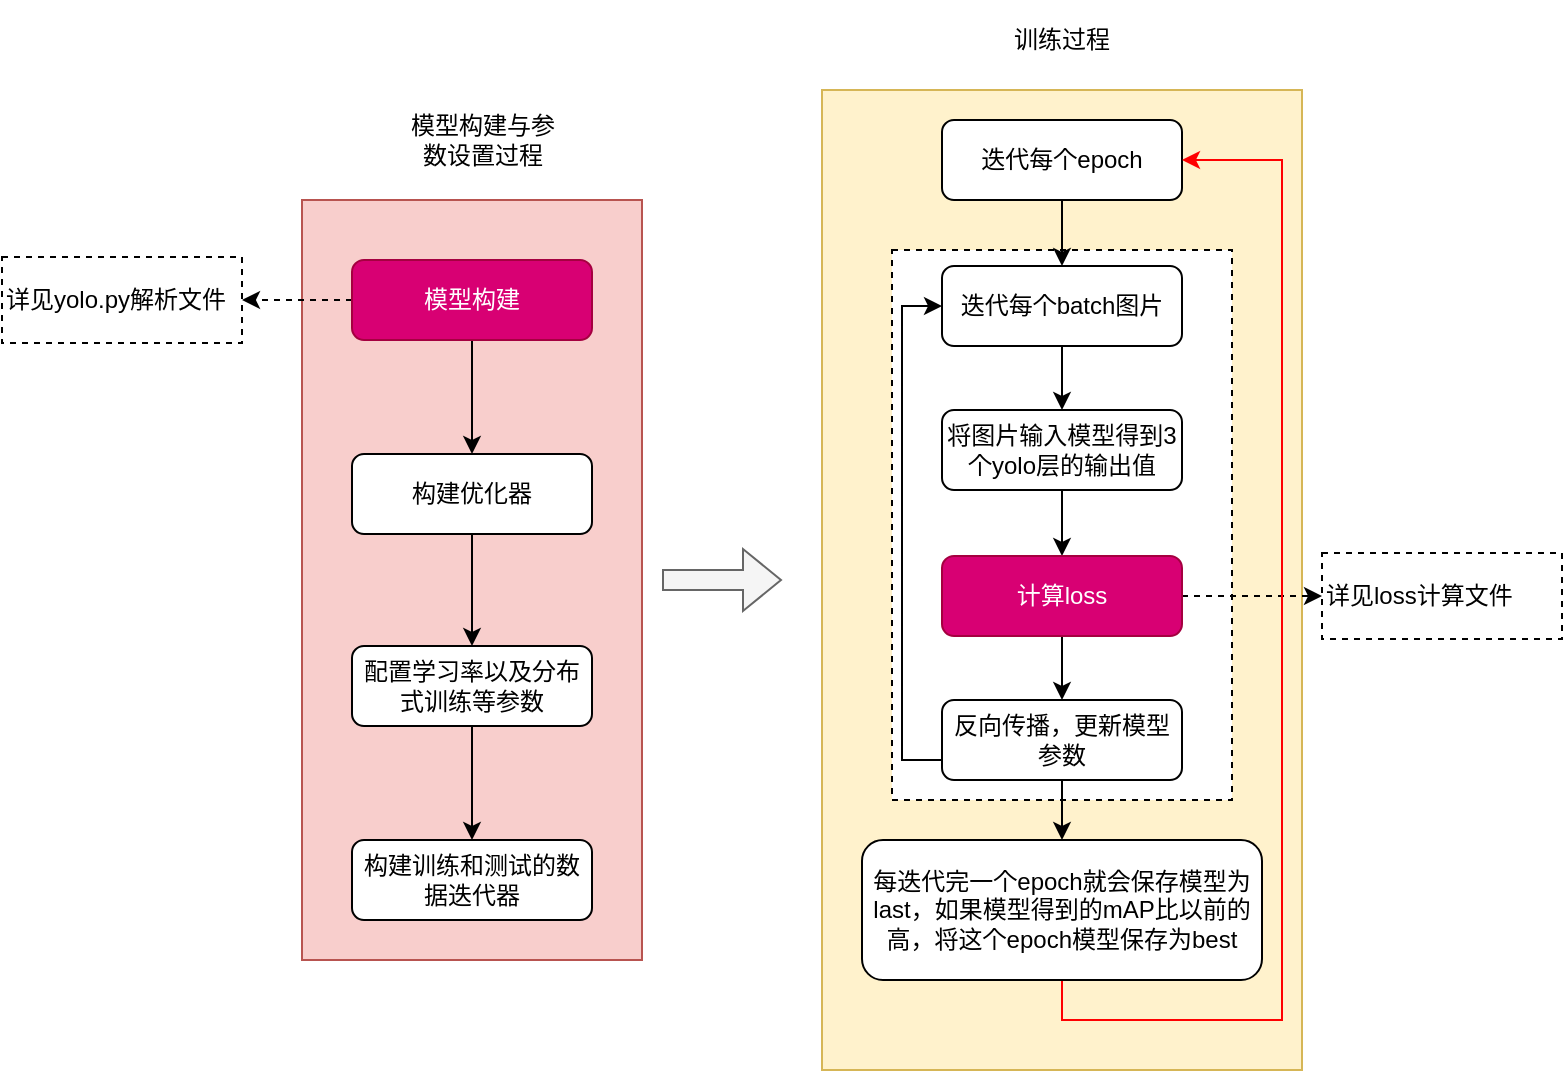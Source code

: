 <mxfile version="13.2.4" type="device"><diagram id="C5RBs43oDa-KdzZeNtuy" name="Page-1"><mxGraphModel dx="904" dy="614" grid="1" gridSize="10" guides="1" tooltips="1" connect="1" arrows="1" fold="1" page="1" pageScale="1" pageWidth="827" pageHeight="1169" math="0" shadow="0"><root><mxCell id="WIyWlLk6GJQsqaUBKTNV-0"/><mxCell id="WIyWlLk6GJQsqaUBKTNV-1" parent="WIyWlLk6GJQsqaUBKTNV-0"/><mxCell id="h1DUhNUkq4w_3SkgLHf6-28" value="" style="rounded=0;whiteSpace=wrap;html=1;align=left;fillColor=#fff2cc;strokeColor=#d6b656;" vertex="1" parent="WIyWlLk6GJQsqaUBKTNV-1"><mxGeometry x="430" y="305" width="240" height="490" as="geometry"/></mxCell><mxCell id="h1DUhNUkq4w_3SkgLHf6-32" style="edgeStyle=orthogonalEdgeStyle;shape=flexArrow;rounded=0;orthogonalLoop=1;jettySize=auto;html=1;strokeColor=#666666;fillColor=#f5f5f5;" edge="1" parent="WIyWlLk6GJQsqaUBKTNV-1"><mxGeometry relative="1" as="geometry"><mxPoint x="350" y="550" as="sourcePoint"/><mxPoint x="410" y="550" as="targetPoint"/></mxGeometry></mxCell><mxCell id="h1DUhNUkq4w_3SkgLHf6-27" value="" style="rounded=0;whiteSpace=wrap;html=1;align=left;fillColor=#f8cecc;strokeColor=#b85450;" vertex="1" parent="WIyWlLk6GJQsqaUBKTNV-1"><mxGeometry x="170" y="360" width="170" height="380" as="geometry"/></mxCell><mxCell id="jSeMI4lZ-OD--MafKHTZ-9" value="" style="rounded=0;whiteSpace=wrap;html=1;dashed=1;align=left;" parent="WIyWlLk6GJQsqaUBKTNV-1" vertex="1"><mxGeometry x="465" y="385" width="170" height="275" as="geometry"/></mxCell><mxCell id="h1DUhNUkq4w_3SkgLHf6-3" value="" style="edgeStyle=orthogonalEdgeStyle;rounded=0;orthogonalLoop=1;jettySize=auto;html=1;" edge="1" parent="WIyWlLk6GJQsqaUBKTNV-1" source="WIyWlLk6GJQsqaUBKTNV-3" target="jSeMI4lZ-OD--MafKHTZ-0"><mxGeometry relative="1" as="geometry"/></mxCell><mxCell id="h1DUhNUkq4w_3SkgLHf6-37" style="edgeStyle=orthogonalEdgeStyle;rounded=0;orthogonalLoop=1;jettySize=auto;html=1;exitX=0;exitY=0.5;exitDx=0;exitDy=0;entryX=1;entryY=0.5;entryDx=0;entryDy=0;strokeColor=#000000;dashed=1;" edge="1" parent="WIyWlLk6GJQsqaUBKTNV-1" source="WIyWlLk6GJQsqaUBKTNV-3" target="jSeMI4lZ-OD--MafKHTZ-1"><mxGeometry relative="1" as="geometry"/></mxCell><mxCell id="WIyWlLk6GJQsqaUBKTNV-3" value="模型构建" style="rounded=1;whiteSpace=wrap;html=1;fontSize=12;glass=0;strokeWidth=1;shadow=0;fillColor=#d80073;strokeColor=#A50040;fontColor=#ffffff;" parent="WIyWlLk6GJQsqaUBKTNV-1" vertex="1"><mxGeometry x="195" y="390" width="120" height="40" as="geometry"/></mxCell><mxCell id="WIyWlLk6GJQsqaUBKTNV-11" value="构建训练和测试的数据迭代器" style="rounded=1;whiteSpace=wrap;html=1;fontSize=12;glass=0;strokeWidth=1;shadow=0;" parent="WIyWlLk6GJQsqaUBKTNV-1" vertex="1"><mxGeometry x="195" y="680" width="120" height="40" as="geometry"/></mxCell><mxCell id="h1DUhNUkq4w_3SkgLHf6-4" value="" style="edgeStyle=orthogonalEdgeStyle;rounded=0;orthogonalLoop=1;jettySize=auto;html=1;" edge="1" parent="WIyWlLk6GJQsqaUBKTNV-1" source="jSeMI4lZ-OD--MafKHTZ-0" target="jSeMI4lZ-OD--MafKHTZ-4"><mxGeometry relative="1" as="geometry"/></mxCell><mxCell id="jSeMI4lZ-OD--MafKHTZ-0" value="构建优化器" style="rounded=1;whiteSpace=wrap;html=1;fontSize=12;glass=0;strokeWidth=1;shadow=0;" parent="WIyWlLk6GJQsqaUBKTNV-1" vertex="1"><mxGeometry x="195" y="487" width="120" height="40" as="geometry"/></mxCell><mxCell id="jSeMI4lZ-OD--MafKHTZ-1" value="详见yolo.py解析文件" style="rounded=0;whiteSpace=wrap;html=1;dashed=1;align=left;" parent="WIyWlLk6GJQsqaUBKTNV-1" vertex="1"><mxGeometry x="20" y="388.5" width="120" height="43" as="geometry"/></mxCell><mxCell id="h1DUhNUkq4w_3SkgLHf6-18" style="edgeStyle=orthogonalEdgeStyle;rounded=0;orthogonalLoop=1;jettySize=auto;html=1;exitX=0.5;exitY=1;exitDx=0;exitDy=0;entryX=0.5;entryY=0;entryDx=0;entryDy=0;" edge="1" parent="WIyWlLk6GJQsqaUBKTNV-1" source="jSeMI4lZ-OD--MafKHTZ-5" target="jSeMI4lZ-OD--MafKHTZ-6"><mxGeometry relative="1" as="geometry"/></mxCell><mxCell id="jSeMI4lZ-OD--MafKHTZ-5" value="迭代每个batch图片" style="rounded=1;whiteSpace=wrap;html=1;fontSize=12;glass=0;strokeWidth=1;shadow=0;" parent="WIyWlLk6GJQsqaUBKTNV-1" vertex="1"><mxGeometry x="490" y="393" width="120" height="40" as="geometry"/></mxCell><mxCell id="h1DUhNUkq4w_3SkgLHf6-19" style="edgeStyle=orthogonalEdgeStyle;rounded=0;orthogonalLoop=1;jettySize=auto;html=1;exitX=0.5;exitY=1;exitDx=0;exitDy=0;entryX=0.5;entryY=0;entryDx=0;entryDy=0;" edge="1" parent="WIyWlLk6GJQsqaUBKTNV-1" source="jSeMI4lZ-OD--MafKHTZ-6" target="jSeMI4lZ-OD--MafKHTZ-7"><mxGeometry relative="1" as="geometry"/></mxCell><mxCell id="jSeMI4lZ-OD--MafKHTZ-6" value="将图片输入模型得到3个yolo层的输出值" style="rounded=1;whiteSpace=wrap;html=1;fontSize=12;glass=0;strokeWidth=1;shadow=0;" parent="WIyWlLk6GJQsqaUBKTNV-1" vertex="1"><mxGeometry x="490" y="465" width="120" height="40" as="geometry"/></mxCell><mxCell id="h1DUhNUkq4w_3SkgLHf6-20" style="edgeStyle=orthogonalEdgeStyle;rounded=0;orthogonalLoop=1;jettySize=auto;html=1;exitX=0.5;exitY=1;exitDx=0;exitDy=0;entryX=0.5;entryY=0;entryDx=0;entryDy=0;" edge="1" parent="WIyWlLk6GJQsqaUBKTNV-1" source="jSeMI4lZ-OD--MafKHTZ-7" target="jSeMI4lZ-OD--MafKHTZ-8"><mxGeometry relative="1" as="geometry"/></mxCell><mxCell id="h1DUhNUkq4w_3SkgLHf6-39" style="edgeStyle=orthogonalEdgeStyle;rounded=0;orthogonalLoop=1;jettySize=auto;html=1;exitX=1;exitY=0.5;exitDx=0;exitDy=0;dashed=1;strokeColor=#000000;" edge="1" parent="WIyWlLk6GJQsqaUBKTNV-1" source="jSeMI4lZ-OD--MafKHTZ-7" target="h1DUhNUkq4w_3SkgLHf6-38"><mxGeometry relative="1" as="geometry"/></mxCell><mxCell id="jSeMI4lZ-OD--MafKHTZ-7" value="计算loss" style="rounded=1;whiteSpace=wrap;html=1;fontSize=12;glass=0;strokeWidth=1;shadow=0;fillColor=#d80073;strokeColor=#A50040;fontColor=#ffffff;" parent="WIyWlLk6GJQsqaUBKTNV-1" vertex="1"><mxGeometry x="490" y="538" width="120" height="40" as="geometry"/></mxCell><mxCell id="h1DUhNUkq4w_3SkgLHf6-21" style="edgeStyle=orthogonalEdgeStyle;rounded=0;orthogonalLoop=1;jettySize=auto;html=1;exitX=0;exitY=0.75;exitDx=0;exitDy=0;entryX=0;entryY=0.5;entryDx=0;entryDy=0;" edge="1" parent="WIyWlLk6GJQsqaUBKTNV-1" source="jSeMI4lZ-OD--MafKHTZ-8" target="jSeMI4lZ-OD--MafKHTZ-5"><mxGeometry relative="1" as="geometry"/></mxCell><mxCell id="h1DUhNUkq4w_3SkgLHf6-23" style="edgeStyle=orthogonalEdgeStyle;rounded=0;orthogonalLoop=1;jettySize=auto;html=1;exitX=0.5;exitY=1;exitDx=0;exitDy=0;entryX=0.5;entryY=0;entryDx=0;entryDy=0;" edge="1" parent="WIyWlLk6GJQsqaUBKTNV-1" source="jSeMI4lZ-OD--MafKHTZ-8" target="h1DUhNUkq4w_3SkgLHf6-22"><mxGeometry relative="1" as="geometry"/></mxCell><mxCell id="jSeMI4lZ-OD--MafKHTZ-8" value="反向传播，更新模型参数" style="rounded=1;whiteSpace=wrap;html=1;fontSize=12;glass=0;strokeWidth=1;shadow=0;" parent="WIyWlLk6GJQsqaUBKTNV-1" vertex="1"><mxGeometry x="490" y="610" width="120" height="40" as="geometry"/></mxCell><mxCell id="h1DUhNUkq4w_3SkgLHf6-15" style="edgeStyle=orthogonalEdgeStyle;rounded=0;orthogonalLoop=1;jettySize=auto;html=1;exitX=0.5;exitY=1;exitDx=0;exitDy=0;entryX=0.5;entryY=0;entryDx=0;entryDy=0;" edge="1" parent="WIyWlLk6GJQsqaUBKTNV-1" source="jSeMI4lZ-OD--MafKHTZ-19" target="jSeMI4lZ-OD--MafKHTZ-5"><mxGeometry relative="1" as="geometry"/></mxCell><mxCell id="jSeMI4lZ-OD--MafKHTZ-19" value="迭代每个epoch" style="rounded=1;whiteSpace=wrap;html=1;fontSize=12;glass=0;strokeWidth=1;shadow=0;" parent="WIyWlLk6GJQsqaUBKTNV-1" vertex="1"><mxGeometry x="490" y="320" width="120" height="40" as="geometry"/></mxCell><mxCell id="h1DUhNUkq4w_3SkgLHf6-5" value="" style="edgeStyle=orthogonalEdgeStyle;rounded=0;orthogonalLoop=1;jettySize=auto;html=1;" edge="1" parent="WIyWlLk6GJQsqaUBKTNV-1" source="jSeMI4lZ-OD--MafKHTZ-4" target="WIyWlLk6GJQsqaUBKTNV-11"><mxGeometry relative="1" as="geometry"/></mxCell><mxCell id="jSeMI4lZ-OD--MafKHTZ-4" value="配置学习率以及分布式训练等参数" style="rounded=1;whiteSpace=wrap;html=1;fontSize=12;glass=0;strokeWidth=1;shadow=0;" parent="WIyWlLk6GJQsqaUBKTNV-1" vertex="1"><mxGeometry x="195" y="583" width="120" height="40" as="geometry"/></mxCell><mxCell id="h1DUhNUkq4w_3SkgLHf6-24" style="edgeStyle=orthogonalEdgeStyle;rounded=0;orthogonalLoop=1;jettySize=auto;html=1;exitX=0.5;exitY=1;exitDx=0;exitDy=0;entryX=1;entryY=0.5;entryDx=0;entryDy=0;strokeColor=#FF0000;" edge="1" parent="WIyWlLk6GJQsqaUBKTNV-1" source="h1DUhNUkq4w_3SkgLHf6-22" target="jSeMI4lZ-OD--MafKHTZ-19"><mxGeometry relative="1" as="geometry"><Array as="points"><mxPoint x="550" y="770"/><mxPoint x="660" y="770"/><mxPoint x="660" y="340"/></Array></mxGeometry></mxCell><mxCell id="h1DUhNUkq4w_3SkgLHf6-22" value="每迭代完一个epoch就会保存模型为last，如果模型得到的mAP比以前的高，将这个epoch模型保存为best" style="rounded=1;whiteSpace=wrap;html=1;fontSize=12;glass=0;strokeWidth=1;shadow=0;" vertex="1" parent="WIyWlLk6GJQsqaUBKTNV-1"><mxGeometry x="450" y="680" width="200" height="70" as="geometry"/></mxCell><mxCell id="h1DUhNUkq4w_3SkgLHf6-30" value="模型构建与参数设置过程" style="text;html=1;strokeColor=none;fillColor=none;align=center;verticalAlign=middle;whiteSpace=wrap;rounded=0;" vertex="1" parent="WIyWlLk6GJQsqaUBKTNV-1"><mxGeometry x="220" y="310" width="81" height="40" as="geometry"/></mxCell><mxCell id="h1DUhNUkq4w_3SkgLHf6-31" value="训练过程" style="text;html=1;strokeColor=none;fillColor=none;align=center;verticalAlign=middle;whiteSpace=wrap;rounded=0;" vertex="1" parent="WIyWlLk6GJQsqaUBKTNV-1"><mxGeometry x="515" y="260" width="70" height="40" as="geometry"/></mxCell><mxCell id="h1DUhNUkq4w_3SkgLHf6-38" value="详见loss计算文件" style="rounded=0;whiteSpace=wrap;html=1;dashed=1;align=left;" vertex="1" parent="WIyWlLk6GJQsqaUBKTNV-1"><mxGeometry x="680" y="536.5" width="120" height="43" as="geometry"/></mxCell></root></mxGraphModel></diagram></mxfile>